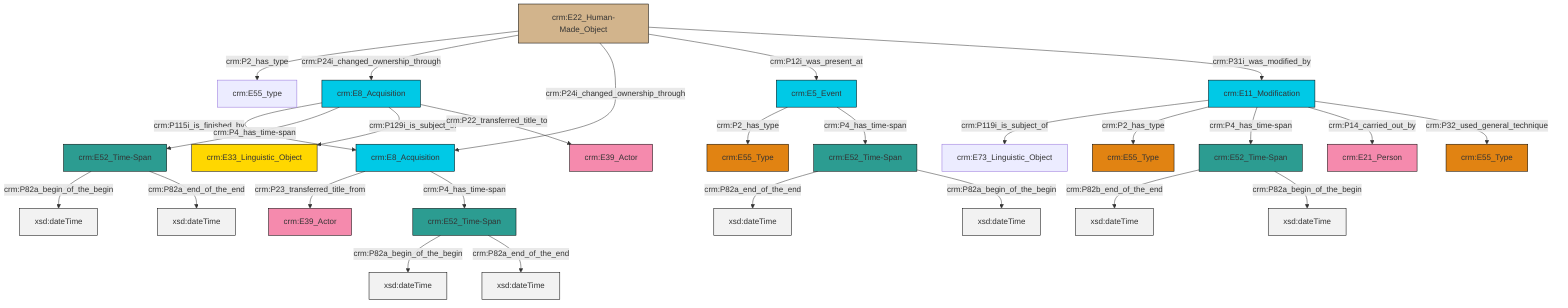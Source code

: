 graph TD
classDef Literal fill:#f2f2f2,stroke:#000000;
classDef CRM_Entity fill:#FFFFFF,stroke:#000000;
classDef Temporal_Entity fill:#00C9E6, stroke:#000000;
classDef Type fill:#E18312, stroke:#000000;
classDef Time-Span fill:#2C9C91, stroke:#000000;
classDef Appellation fill:#FFEB7F, stroke:#000000;
classDef Place fill:#008836, stroke:#000000;
classDef Persistent_Item fill:#B266B2, stroke:#000000;
classDef Conceptual_Object fill:#FFD700, stroke:#000000;
classDef Physical_Thing fill:#D2B48C, stroke:#000000;
classDef Actor fill:#f58aad, stroke:#000000;
classDef PC_Classes fill:#4ce600, stroke:#000000;
classDef Multi fill:#cccccc,stroke:#000000;

4["crm:E52_Time-Span"]:::Time-Span -->|crm:P82b_end_of_the_end| 5[xsd:dateTime]:::Literal
10["crm:E8_Acquisition"]:::Temporal_Entity -->|crm:P115i_is_finished_by| 11["crm:E8_Acquisition"]:::Temporal_Entity
10["crm:E8_Acquisition"]:::Temporal_Entity -->|crm:P4_has_time-span| 14["crm:E52_Time-Span"]:::Time-Span
14["crm:E52_Time-Span"]:::Time-Span -->|crm:P82a_begin_of_the_begin| 15[xsd:dateTime]:::Literal
18["crm:E11_Modification"]:::Temporal_Entity -->|crm:P119i_is_subject_of| 8["crm:E73_Linguistic_Object"]:::Default
10["crm:E8_Acquisition"]:::Temporal_Entity -->|crm:P129i_is_subject_of| 6["crm:E33_Linguistic_Object"]:::Conceptual_Object
22["crm:E22_Human-Made_Object"]:::Physical_Thing -->|crm:P2_has_type| 20["crm:E55_type"]:::Default
18["crm:E11_Modification"]:::Temporal_Entity -->|crm:P2_has_type| 27["crm:E55_Type"]:::Type
4["crm:E52_Time-Span"]:::Time-Span -->|crm:P82a_begin_of_the_begin| 30[xsd:dateTime]:::Literal
18["crm:E11_Modification"]:::Temporal_Entity -->|crm:P4_has_time-span| 4["crm:E52_Time-Span"]:::Time-Span
23["crm:E52_Time-Span"]:::Time-Span -->|crm:P82a_begin_of_the_begin| 32[xsd:dateTime]:::Literal
33["crm:E5_Event"]:::Temporal_Entity -->|crm:P2_has_type| 25["crm:E55_Type"]:::Type
22["crm:E22_Human-Made_Object"]:::Physical_Thing -->|crm:P24i_changed_ownership_through| 10["crm:E8_Acquisition"]:::Temporal_Entity
33["crm:E5_Event"]:::Temporal_Entity -->|crm:P4_has_time-span| 12["crm:E52_Time-Span"]:::Time-Span
14["crm:E52_Time-Span"]:::Time-Span -->|crm:P82a_end_of_the_end| 36[xsd:dateTime]:::Literal
22["crm:E22_Human-Made_Object"]:::Physical_Thing -->|crm:P24i_changed_ownership_through| 11["crm:E8_Acquisition"]:::Temporal_Entity
18["crm:E11_Modification"]:::Temporal_Entity -->|crm:P14_carried_out_by| 2["crm:E21_Person"]:::Actor
22["crm:E22_Human-Made_Object"]:::Physical_Thing -->|crm:P12i_was_present_at| 33["crm:E5_Event"]:::Temporal_Entity
23["crm:E52_Time-Span"]:::Time-Span -->|crm:P82a_end_of_the_end| 41[xsd:dateTime]:::Literal
22["crm:E22_Human-Made_Object"]:::Physical_Thing -->|crm:P31i_was_modified_by| 18["crm:E11_Modification"]:::Temporal_Entity
12["crm:E52_Time-Span"]:::Time-Span -->|crm:P82a_end_of_the_end| 42[xsd:dateTime]:::Literal
11["crm:E8_Acquisition"]:::Temporal_Entity -->|crm:P23_transferred_title_from| 0["crm:E39_Actor"]:::Actor
10["crm:E8_Acquisition"]:::Temporal_Entity -->|crm:P22_transferred_title_to| 28["crm:E39_Actor"]:::Actor
12["crm:E52_Time-Span"]:::Time-Span -->|crm:P82a_begin_of_the_begin| 43[xsd:dateTime]:::Literal
11["crm:E8_Acquisition"]:::Temporal_Entity -->|crm:P4_has_time-span| 23["crm:E52_Time-Span"]:::Time-Span
18["crm:E11_Modification"]:::Temporal_Entity -->|crm:P32_used_general_technique| 16["crm:E55_Type"]:::Type